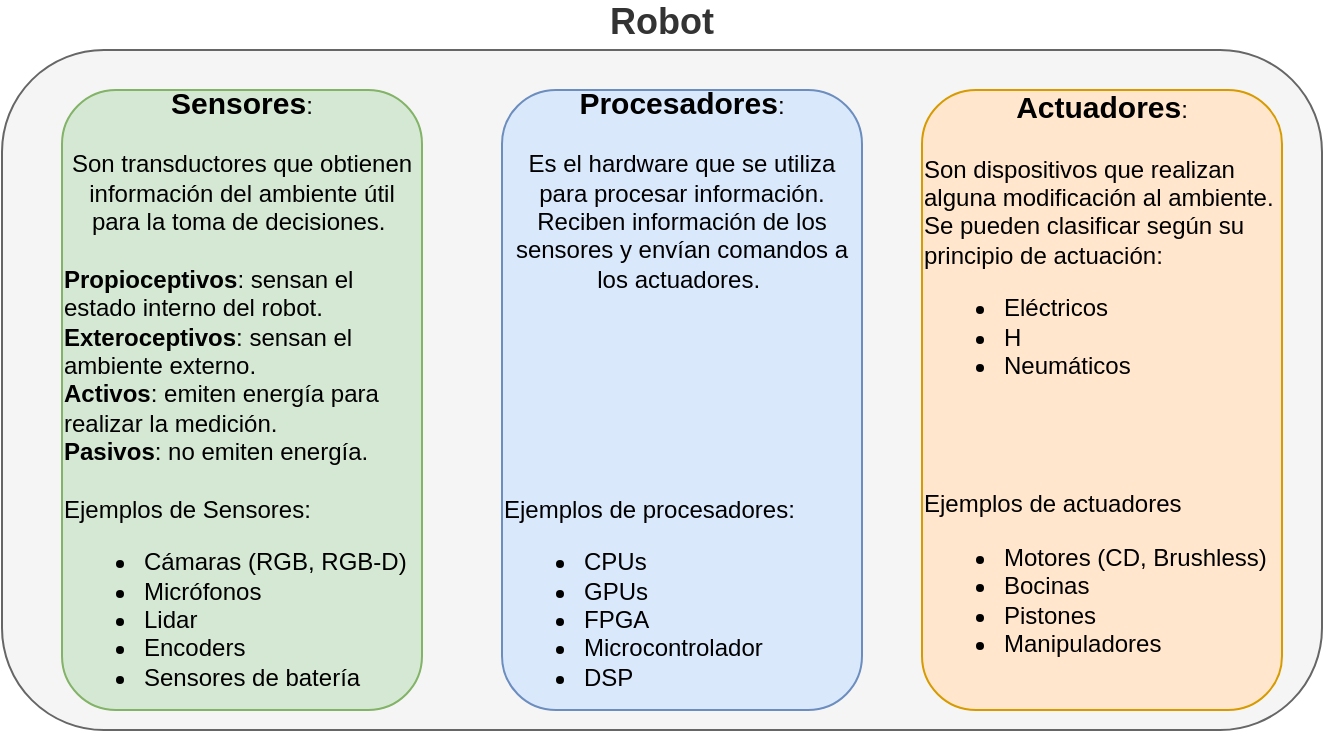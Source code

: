 <mxfile version="16.5.1" type="device"><diagram id="vkjN88mJ0G1JlfHPqCca" name="Page-1"><mxGraphModel dx="735" dy="483" grid="1" gridSize="10" guides="1" tooltips="1" connect="1" arrows="1" fold="1" page="1" pageScale="1" pageWidth="850" pageHeight="1100" math="0" shadow="0"><root><mxCell id="0"/><mxCell id="1" parent="0"/><mxCell id="VskMcKL_dS33JcNWVKhn-1" value="Robot" style="rounded=1;whiteSpace=wrap;html=1;labelPosition=center;verticalLabelPosition=top;align=center;verticalAlign=bottom;fontSize=18;fontStyle=1;fillColor=#f5f5f5;strokeColor=#666666;fontColor=#333333;" parent="1" vertex="1"><mxGeometry x="60" y="150" width="660" height="340" as="geometry"/></mxCell><mxCell id="VskMcKL_dS33JcNWVKhn-2" value="&lt;b&gt;&lt;font style=&quot;font-size: 15px&quot;&gt;Sensores&lt;/font&gt;&lt;/b&gt;:&lt;br&gt;&lt;br&gt;Son transductores que obtienen información del ambiente útil para la toma de decisiones.&amp;nbsp;&lt;br&gt;&lt;br&gt;&lt;div style=&quot;text-align: left&quot;&gt;&lt;span&gt;&lt;b&gt;Propioceptivos&lt;/b&gt;: sensan el estado interno del robot.&lt;/span&gt;&lt;/div&gt;&lt;div style=&quot;text-align: left&quot;&gt;&lt;span&gt;&lt;b&gt;Exteroceptivos&lt;/b&gt;: sensan el ambiente externo.&lt;/span&gt;&lt;/div&gt;&lt;div style=&quot;text-align: left&quot;&gt;&lt;span&gt;&lt;b&gt;Activos&lt;/b&gt;: emiten energía para realizar la medición.&lt;/span&gt;&lt;/div&gt;&lt;div style=&quot;text-align: left&quot;&gt;&lt;span&gt;&lt;b&gt;Pasivos&lt;/b&gt;: no emiten energía.&lt;/span&gt;&lt;/div&gt;&lt;div style=&quot;text-align: left&quot;&gt;&lt;span&gt;&lt;br&gt;&lt;/span&gt;&lt;/div&gt;&lt;div style=&quot;text-align: left&quot;&gt;&lt;span&gt;Ejemplos de Sensores:&lt;/span&gt;&lt;/div&gt;&lt;ul&gt;&lt;li style=&quot;text-align: left&quot;&gt;Cámaras (RGB, RGB-D)&lt;/li&gt;&lt;li style=&quot;text-align: left&quot;&gt;Micrófonos&amp;nbsp;&lt;/li&gt;&lt;li style=&quot;text-align: left&quot;&gt;Lidar&lt;/li&gt;&lt;li style=&quot;text-align: left&quot;&gt;Encoders&lt;/li&gt;&lt;li style=&quot;text-align: left&quot;&gt;Sensores de batería&lt;/li&gt;&lt;/ul&gt;" style="rounded=1;whiteSpace=wrap;html=1;fillColor=#d5e8d4;strokeColor=#82b366;" parent="1" vertex="1"><mxGeometry x="90" y="170" width="180" height="310" as="geometry"/></mxCell><mxCell id="VskMcKL_dS33JcNWVKhn-5" value="&lt;span style=&quot;font-size: 15px&quot;&gt;&lt;b&gt;Procesadores&lt;/b&gt;&lt;/span&gt;:&lt;br&gt;&lt;br&gt;Es el hardware que se utiliza para procesar información. Reciben información de los sensores y envían comandos a los actuadores.&amp;nbsp;&lt;br&gt;&lt;br&gt;&lt;br&gt;&lt;br&gt;&lt;br&gt;&lt;br&gt;&lt;br&gt;&lt;br&gt;&lt;div style=&quot;text-align: left&quot;&gt;Ejemplos de procesadores:&lt;/div&gt;&lt;ul&gt;&lt;li style=&quot;text-align: left&quot;&gt;CPUs&lt;/li&gt;&lt;li style=&quot;text-align: left&quot;&gt;GPUs&lt;/li&gt;&lt;li style=&quot;text-align: left&quot;&gt;FPGA&lt;/li&gt;&lt;li style=&quot;text-align: left&quot;&gt;Microcontrolador&lt;/li&gt;&lt;li style=&quot;text-align: left&quot;&gt;DSP&lt;/li&gt;&lt;/ul&gt;" style="rounded=1;whiteSpace=wrap;html=1;fillColor=#dae8fc;strokeColor=#6c8ebf;" parent="1" vertex="1"><mxGeometry x="310" y="170" width="180" height="310" as="geometry"/></mxCell><mxCell id="VskMcKL_dS33JcNWVKhn-6" value="&lt;b&gt;&lt;font style=&quot;font-size: 15px&quot;&gt;Actuadores&lt;/font&gt;&lt;/b&gt;:&lt;br&gt;&lt;br&gt;&lt;div style=&quot;text-align: left&quot;&gt;Son dispositivos que realizan alguna modificación al ambiente.&lt;/div&gt;&lt;div style=&quot;text-align: left&quot;&gt;Se pueden clasificar según su principio de actuación:&lt;/div&gt;&lt;div style=&quot;text-align: left&quot;&gt;&lt;ul&gt;&lt;li&gt;Eléctricos&lt;/li&gt;&lt;li&gt;H&lt;/li&gt;&lt;li&gt;Neumáticos&lt;/li&gt;&lt;/ul&gt;&lt;/div&gt;&lt;div style=&quot;text-align: left&quot;&gt;&lt;br&gt;&lt;/div&gt;&lt;div style=&quot;text-align: left&quot;&gt;&lt;br&gt;&lt;/div&gt;&lt;div style=&quot;text-align: left&quot;&gt;&lt;br&gt;&lt;/div&gt;&lt;div style=&quot;text-align: left&quot;&gt;&lt;span&gt;Ejemplos de actuadores&lt;/span&gt;&lt;br&gt;&lt;/div&gt;&lt;ul&gt;&lt;li style=&quot;text-align: left&quot;&gt;Motores (CD, Brushless)&lt;/li&gt;&lt;li style=&quot;text-align: left&quot;&gt;Bocinas&lt;/li&gt;&lt;li style=&quot;text-align: left&quot;&gt;Pistones&lt;/li&gt;&lt;li style=&quot;text-align: left&quot;&gt;Manipuladores&lt;/li&gt;&lt;/ul&gt;&lt;div style=&quot;text-align: left&quot;&gt;&lt;br&gt;&lt;/div&gt;" style="rounded=1;whiteSpace=wrap;html=1;fillColor=#ffe6cc;strokeColor=#d79b00;" parent="1" vertex="1"><mxGeometry x="520" y="170" width="180" height="310" as="geometry"/></mxCell></root></mxGraphModel></diagram></mxfile>